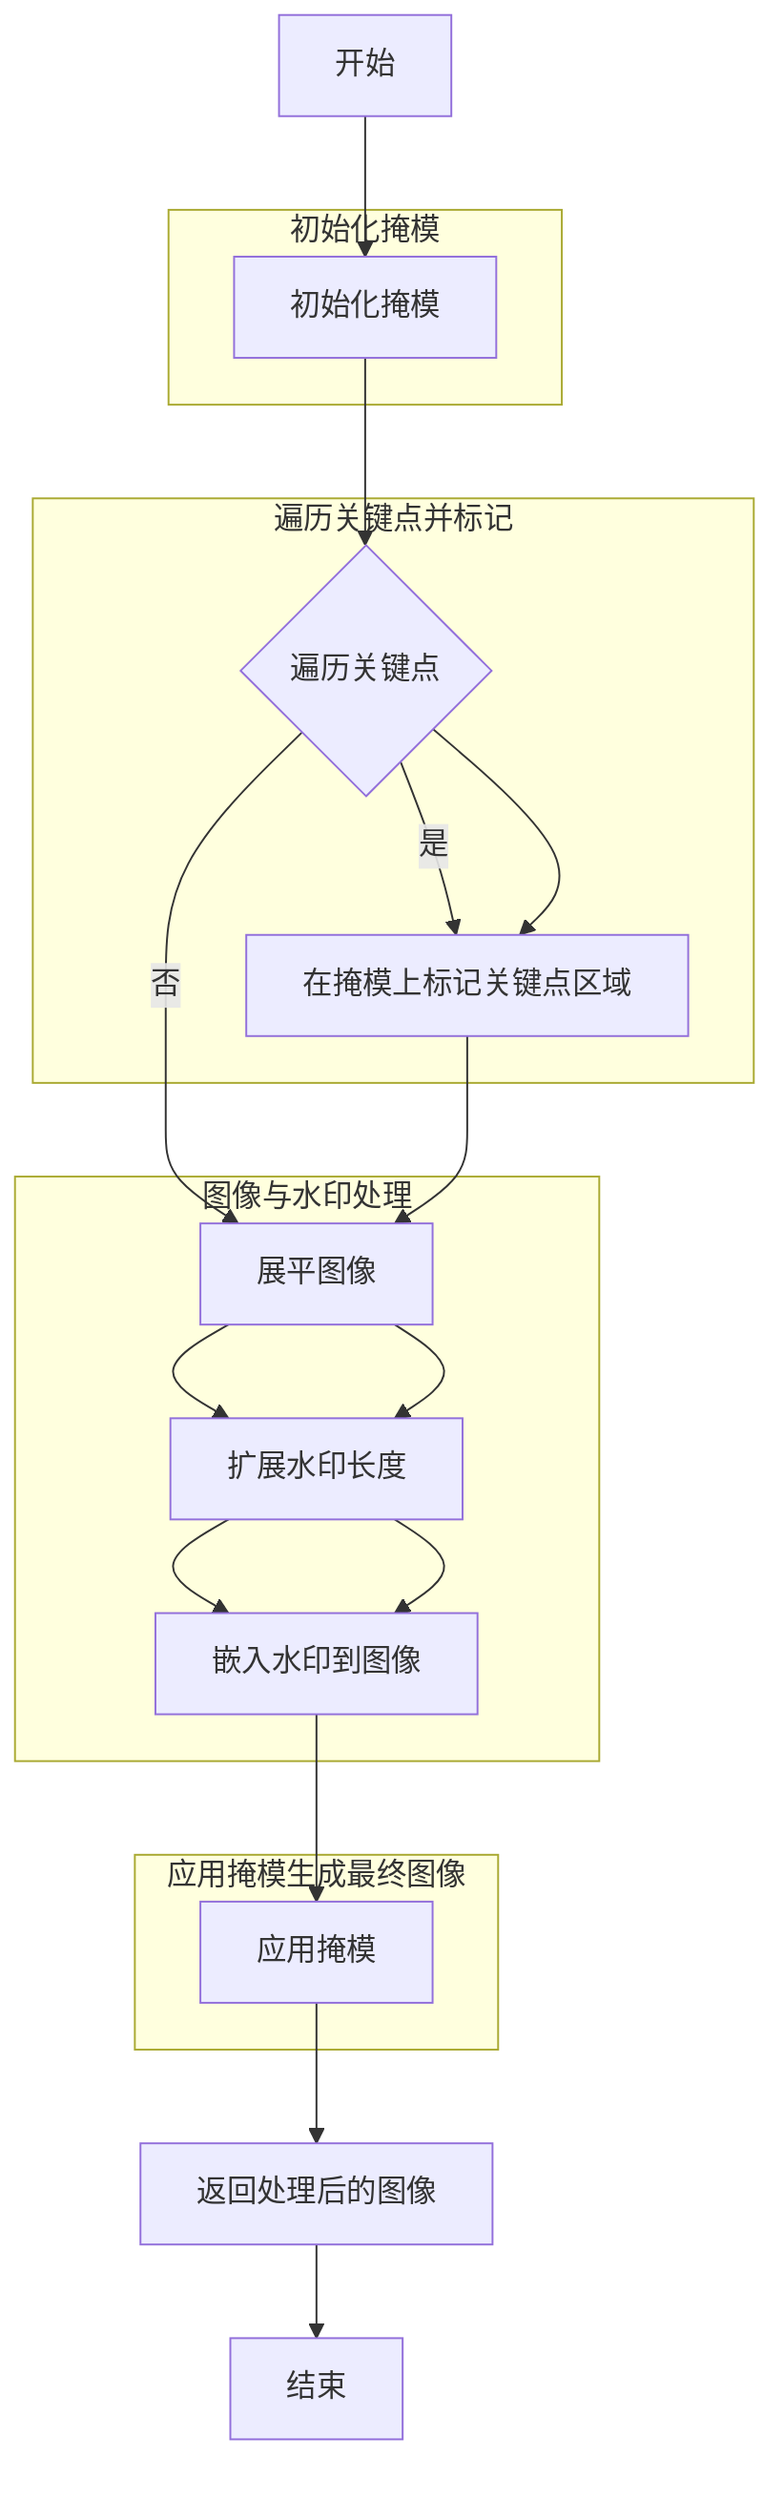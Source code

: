 graph TD
    A[开始] --> B[初始化掩模]
    B --> C{遍历关键点}
    C -->|是| D[在掩模上标记关键点区域]
    C -->|否| E[展平图像]
    D --> E
    E --> F[扩展水印长度]
    F --> G[嵌入水印到图像]
    G --> H[应用掩模]
    H --> I[返回处理后的图像]
    I --> J[结束]

    subgraph 初始化掩模
        B
    end

    subgraph 遍历关键点并标记
        C --> D
    end

    subgraph 图像与水印处理
        direction LR
        E --> F --> G
    end

    subgraph 应用掩模生成最终图像
        H
    end